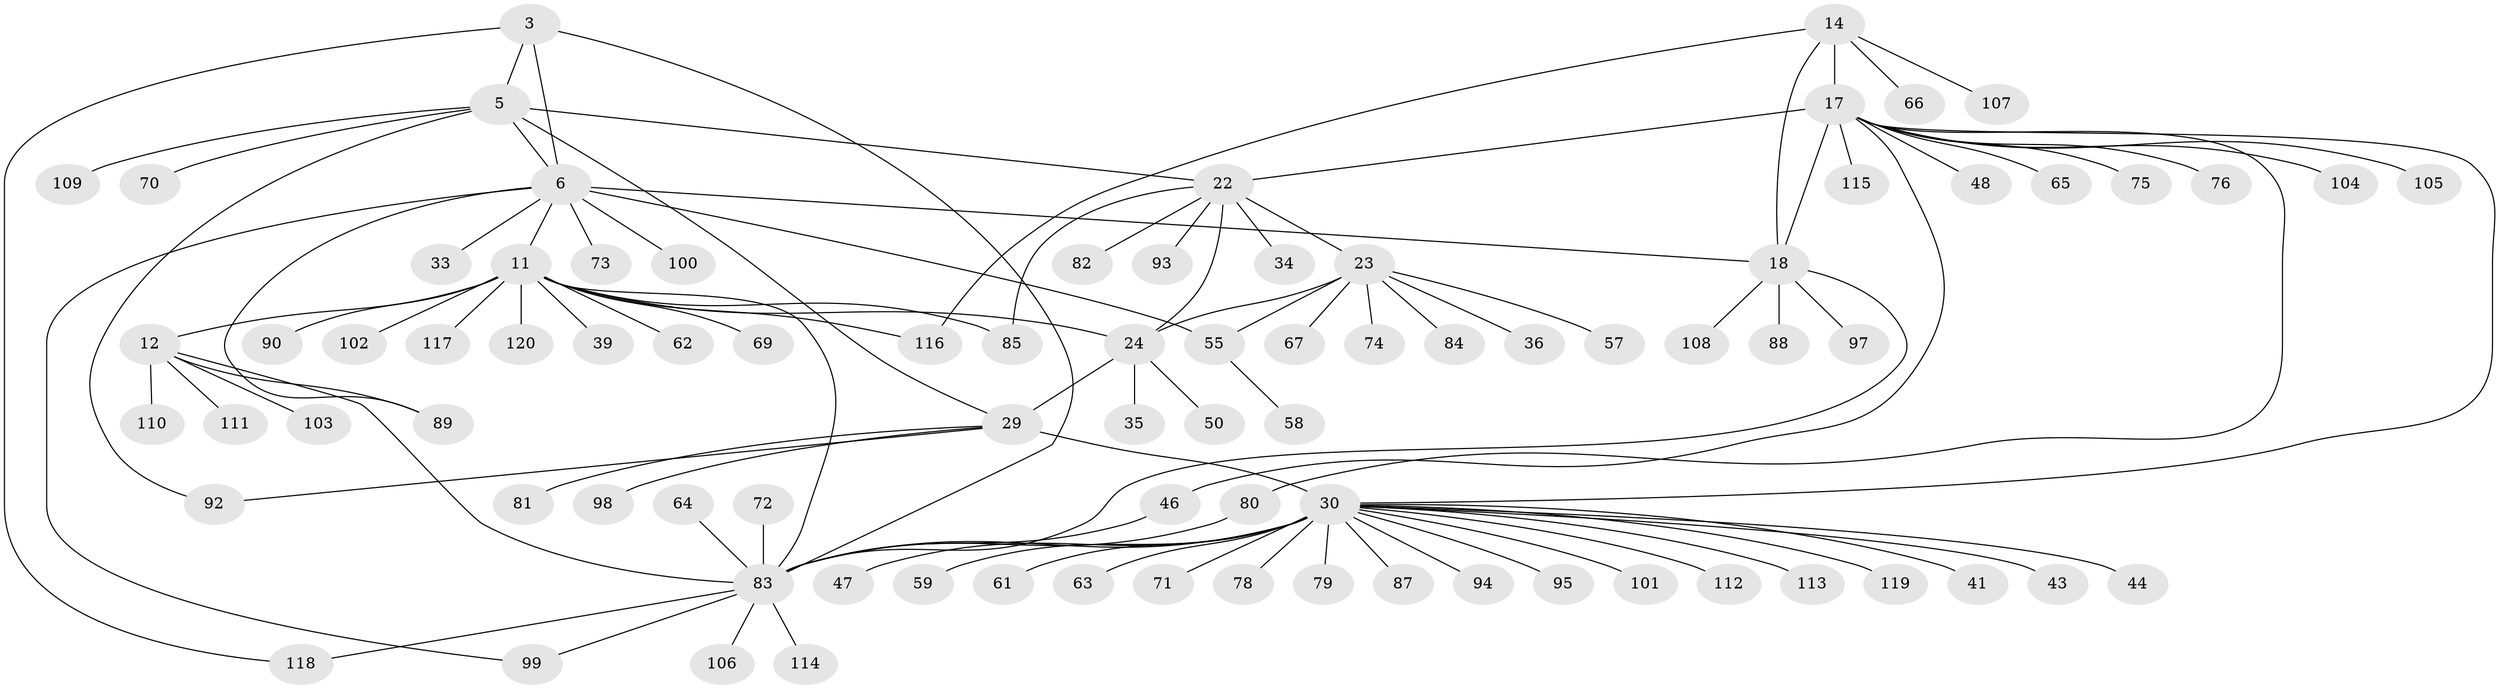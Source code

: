 // original degree distribution, {6: 0.03333333333333333, 7: 0.075, 9: 0.025, 8: 0.041666666666666664, 10: 0.03333333333333333, 16: 0.008333333333333333, 11: 0.016666666666666666, 5: 0.008333333333333333, 14: 0.008333333333333333, 3: 0.025, 4: 0.025, 1: 0.5666666666666667, 2: 0.13333333333333333}
// Generated by graph-tools (version 1.1) at 2025/58/03/04/25 21:58:49]
// undirected, 84 vertices, 103 edges
graph export_dot {
graph [start="1"]
  node [color=gray90,style=filled];
  3 [super="+1"];
  5 [super="+2"];
  6 [super="+4"];
  11 [super="+10"];
  12 [super="+9"];
  14 [super="+13"];
  17 [super="+15"];
  18 [super="+16"];
  22;
  23 [super="+20"];
  24 [super="+19+21"];
  29 [super="+25+26"];
  30 [super="+28"];
  33;
  34;
  35;
  36;
  39;
  41;
  43;
  44;
  46 [super="+45"];
  47 [super="+37"];
  48;
  50;
  55 [super="+32"];
  57;
  58;
  59;
  61;
  62;
  63;
  64;
  65;
  66;
  67;
  69;
  70;
  71 [super="+54"];
  72;
  73;
  74;
  75;
  76;
  78;
  79;
  80;
  81;
  82;
  83 [super="+8"];
  84;
  85 [super="+68"];
  87;
  88;
  89 [super="+86"];
  90;
  92;
  93 [super="+53"];
  94;
  95;
  97;
  98;
  99 [super="+96"];
  100 [super="+91"];
  101;
  102;
  103;
  104;
  105 [super="+51"];
  106;
  107;
  108;
  109;
  110;
  111;
  112 [super="+49"];
  113;
  114;
  115;
  116;
  117;
  118;
  119;
  120;
  3 -- 5 [weight=4];
  3 -- 6 [weight=4];
  3 -- 83;
  3 -- 118;
  5 -- 6 [weight=4];
  5 -- 22;
  5 -- 92;
  5 -- 70;
  5 -- 109;
  5 -- 29;
  6 -- 33;
  6 -- 55 [weight=2];
  6 -- 18;
  6 -- 89;
  6 -- 73;
  6 -- 11;
  6 -- 100;
  6 -- 99;
  11 -- 12 [weight=6];
  11 -- 90;
  11 -- 117;
  11 -- 69;
  11 -- 102;
  11 -- 39;
  11 -- 116;
  11 -- 24;
  11 -- 120;
  11 -- 62;
  11 -- 85;
  11 -- 83 [weight=3];
  12 -- 111;
  12 -- 103;
  12 -- 110;
  12 -- 89;
  12 -- 83 [weight=2];
  14 -- 17 [weight=4];
  14 -- 18 [weight=4];
  14 -- 66;
  14 -- 116;
  14 -- 107;
  17 -- 18 [weight=4];
  17 -- 22;
  17 -- 48;
  17 -- 75;
  17 -- 115;
  17 -- 65;
  17 -- 104;
  17 -- 76;
  17 -- 80;
  17 -- 46;
  17 -- 105;
  17 -- 30;
  18 -- 97;
  18 -- 108;
  18 -- 88;
  18 -- 83;
  22 -- 23 [weight=2];
  22 -- 24 [weight=3];
  22 -- 34;
  22 -- 82;
  22 -- 85;
  22 -- 93;
  23 -- 24 [weight=6];
  23 -- 36;
  23 -- 67;
  23 -- 74;
  23 -- 84;
  23 -- 57;
  23 -- 55;
  24 -- 35;
  24 -- 50;
  24 -- 29;
  29 -- 30 [weight=9];
  29 -- 81;
  29 -- 98;
  29 -- 92;
  30 -- 43;
  30 -- 59;
  30 -- 61;
  30 -- 79;
  30 -- 94;
  30 -- 113;
  30 -- 119;
  30 -- 47;
  30 -- 71;
  30 -- 101;
  30 -- 41;
  30 -- 44;
  30 -- 78;
  30 -- 112;
  30 -- 63;
  30 -- 87;
  30 -- 95;
  30 -- 83;
  46 -- 83;
  55 -- 58;
  64 -- 83;
  72 -- 83;
  80 -- 83;
  83 -- 99;
  83 -- 106;
  83 -- 114;
  83 -- 118;
}
